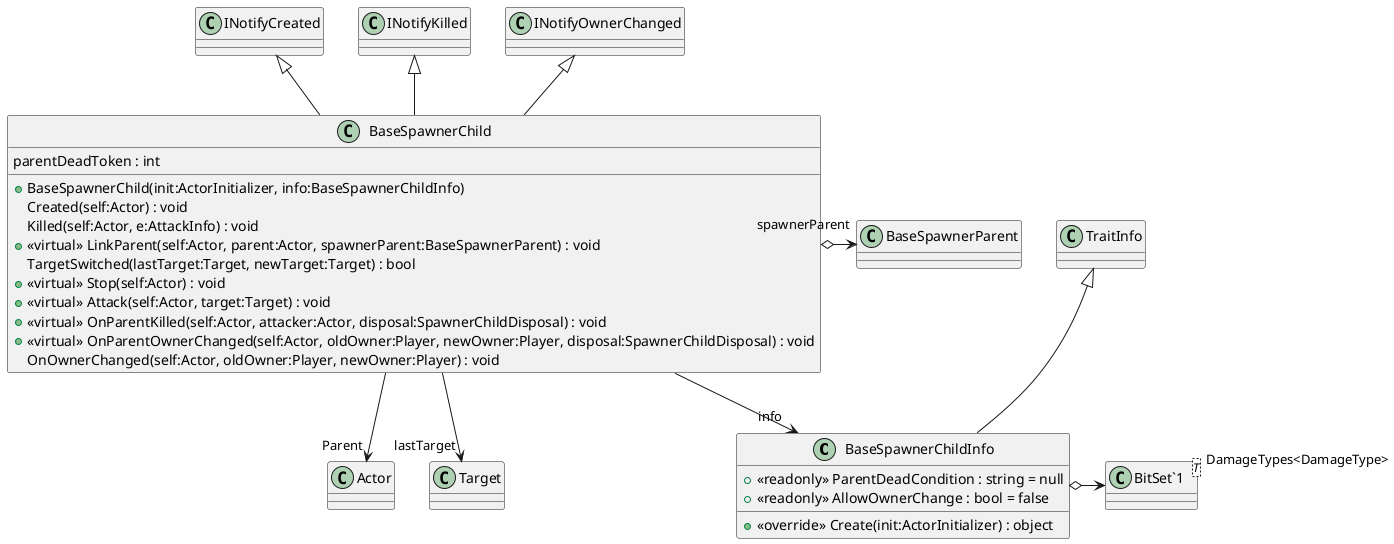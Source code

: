 @startuml
class BaseSpawnerChildInfo {
    + <<readonly>> ParentDeadCondition : string = null
    + <<readonly>> AllowOwnerChange : bool = false
    + <<override>> Create(init:ActorInitializer) : object
}
class BaseSpawnerChild {
    parentDeadToken : int
    + BaseSpawnerChild(init:ActorInitializer, info:BaseSpawnerChildInfo)
    Created(self:Actor) : void
    Killed(self:Actor, e:AttackInfo) : void
    + <<virtual>> LinkParent(self:Actor, parent:Actor, spawnerParent:BaseSpawnerParent) : void
    TargetSwitched(lastTarget:Target, newTarget:Target) : bool
    + <<virtual>> Stop(self:Actor) : void
    + <<virtual>> Attack(self:Actor, target:Target) : void
    + <<virtual>> OnParentKilled(self:Actor, attacker:Actor, disposal:SpawnerChildDisposal) : void
    + <<virtual>> OnParentOwnerChanged(self:Actor, oldOwner:Player, newOwner:Player, disposal:SpawnerChildDisposal) : void
    OnOwnerChanged(self:Actor, oldOwner:Player, newOwner:Player) : void
}
class "BitSet`1"<T> {
}
TraitInfo <|-- BaseSpawnerChildInfo
BaseSpawnerChildInfo o-> "DamageTypes<DamageType>" "BitSet`1"
INotifyCreated <|-- BaseSpawnerChild
INotifyKilled <|-- BaseSpawnerChild
INotifyOwnerChanged <|-- BaseSpawnerChild
BaseSpawnerChild --> "info" BaseSpawnerChildInfo
BaseSpawnerChild o-> "spawnerParent" BaseSpawnerParent
BaseSpawnerChild --> "Parent" Actor
BaseSpawnerChild --> "lastTarget" Target
@enduml
